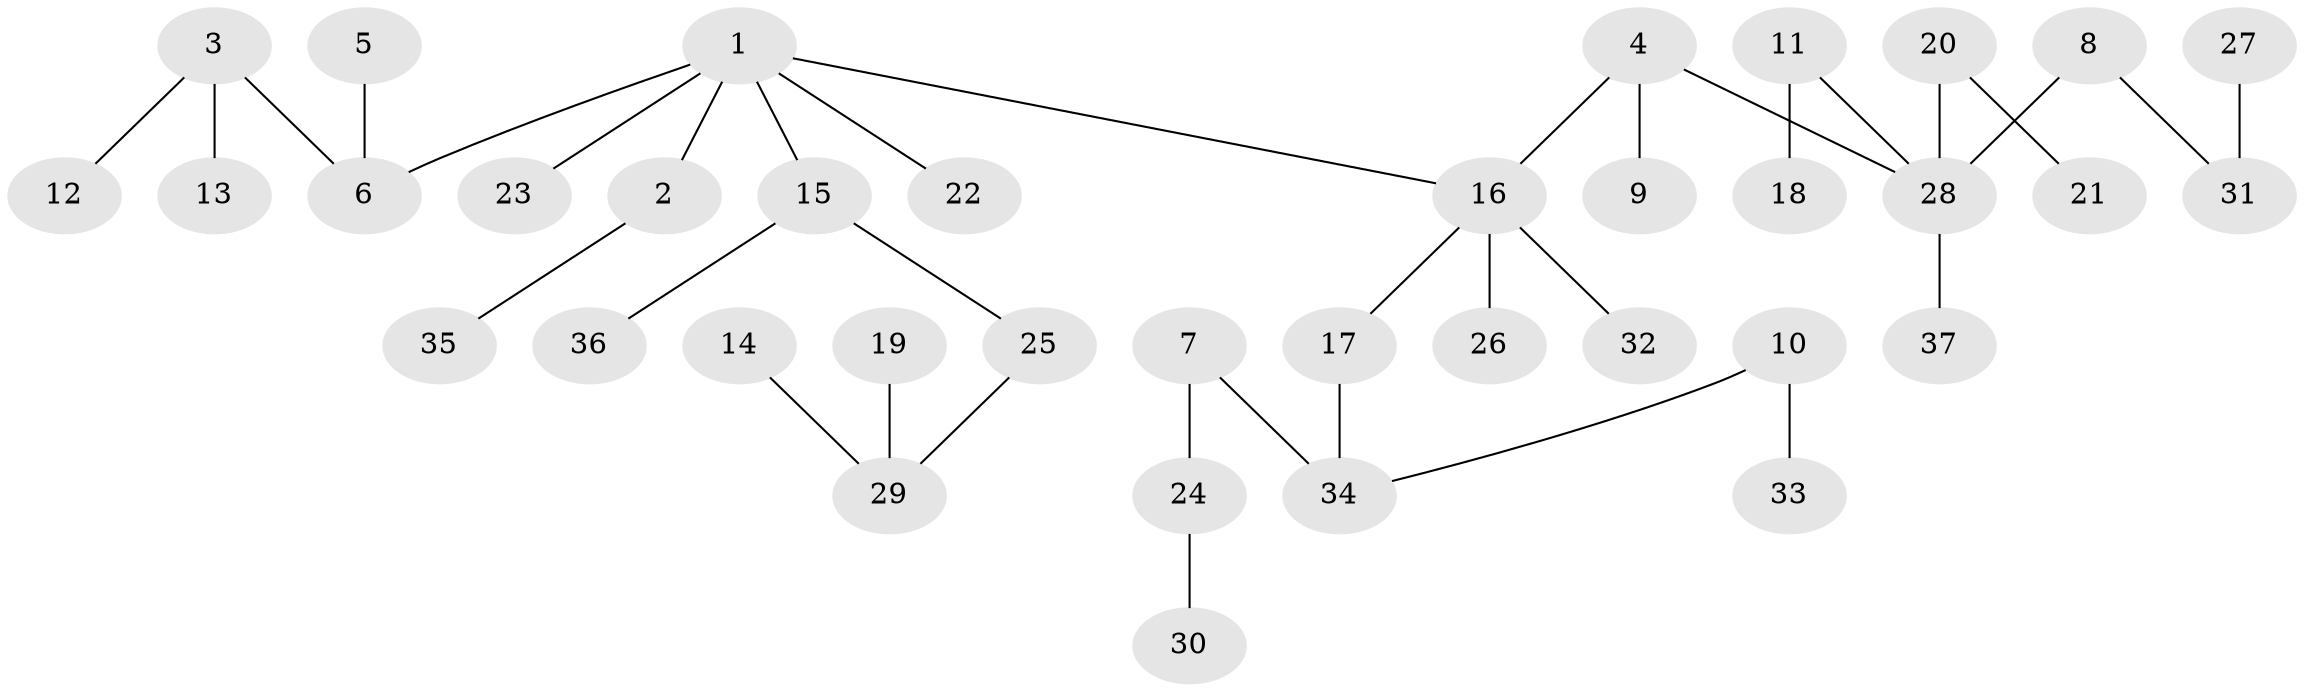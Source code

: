// original degree distribution, {4: 0.08108108108108109, 7: 0.02702702702702703, 3: 0.0945945945945946, 2: 0.32432432432432434, 1: 0.4594594594594595, 5: 0.013513513513513514}
// Generated by graph-tools (version 1.1) at 2025/02/03/09/25 03:02:21]
// undirected, 37 vertices, 36 edges
graph export_dot {
graph [start="1"]
  node [color=gray90,style=filled];
  1;
  2;
  3;
  4;
  5;
  6;
  7;
  8;
  9;
  10;
  11;
  12;
  13;
  14;
  15;
  16;
  17;
  18;
  19;
  20;
  21;
  22;
  23;
  24;
  25;
  26;
  27;
  28;
  29;
  30;
  31;
  32;
  33;
  34;
  35;
  36;
  37;
  1 -- 2 [weight=1.0];
  1 -- 6 [weight=1.0];
  1 -- 15 [weight=1.0];
  1 -- 16 [weight=1.0];
  1 -- 22 [weight=1.0];
  1 -- 23 [weight=1.0];
  2 -- 35 [weight=1.0];
  3 -- 6 [weight=1.0];
  3 -- 12 [weight=1.0];
  3 -- 13 [weight=1.0];
  4 -- 9 [weight=1.0];
  4 -- 16 [weight=1.0];
  4 -- 28 [weight=1.0];
  5 -- 6 [weight=1.0];
  7 -- 24 [weight=1.0];
  7 -- 34 [weight=1.0];
  8 -- 28 [weight=1.0];
  8 -- 31 [weight=1.0];
  10 -- 33 [weight=1.0];
  10 -- 34 [weight=1.0];
  11 -- 18 [weight=1.0];
  11 -- 28 [weight=1.0];
  14 -- 29 [weight=1.0];
  15 -- 25 [weight=1.0];
  15 -- 36 [weight=1.0];
  16 -- 17 [weight=1.0];
  16 -- 26 [weight=1.0];
  16 -- 32 [weight=1.0];
  17 -- 34 [weight=1.0];
  19 -- 29 [weight=1.0];
  20 -- 21 [weight=1.0];
  20 -- 28 [weight=1.0];
  24 -- 30 [weight=1.0];
  25 -- 29 [weight=1.0];
  27 -- 31 [weight=1.0];
  28 -- 37 [weight=1.0];
}
